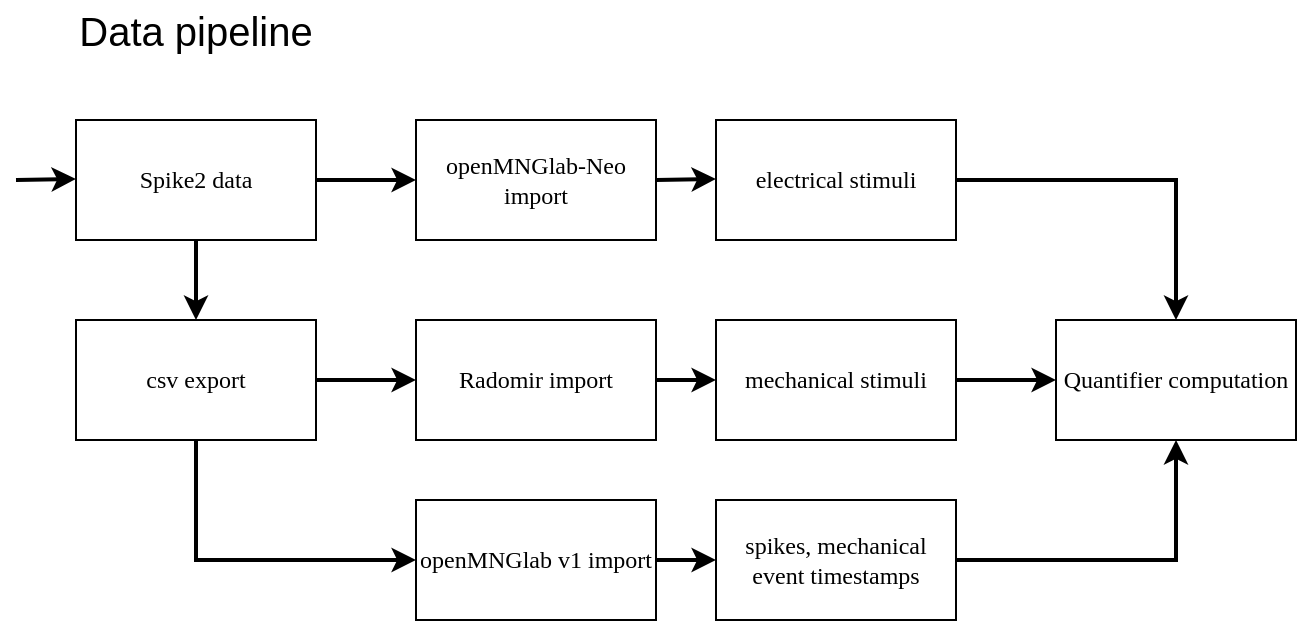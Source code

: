 <mxfile version="19.0.3" type="device"><diagram id="F6DTRvQVrR5BZs-p1AP8" name="Seite-1"><mxGraphModel dx="1106" dy="822" grid="1" gridSize="10" guides="1" tooltips="1" connect="1" arrows="1" fold="1" page="1" pageScale="1" pageWidth="827" pageHeight="1169" math="0" shadow="0"><root><mxCell id="0"/><mxCell id="1" parent="0"/><mxCell id="IBjWghrGG6WMK3rOXN_N-1" value="Spike2 data" style="rounded=0;whiteSpace=wrap;html=1;fontFamily=Verdana;" vertex="1" parent="1"><mxGeometry x="160" y="120" width="120" height="60" as="geometry"/></mxCell><mxCell id="IBjWghrGG6WMK3rOXN_N-2" value="Data pipeline" style="text;html=1;strokeColor=none;fillColor=none;align=center;verticalAlign=middle;whiteSpace=wrap;rounded=0;fontFamily=Helvetica;fontSize=20;" vertex="1" parent="1"><mxGeometry x="160" y="60" width="120" height="30" as="geometry"/></mxCell><mxCell id="IBjWghrGG6WMK3rOXN_N-3" value="" style="endArrow=classic;html=1;rounded=0;fontFamily=Verdana;strokeWidth=2;exitX=0.5;exitY=1;exitDx=0;exitDy=0;" edge="1" parent="1" source="IBjWghrGG6WMK3rOXN_N-1" target="IBjWghrGG6WMK3rOXN_N-4"><mxGeometry width="50" height="50" relative="1" as="geometry"><mxPoint x="310" y="240" as="sourcePoint"/><mxPoint x="360" y="190" as="targetPoint"/></mxGeometry></mxCell><mxCell id="IBjWghrGG6WMK3rOXN_N-4" value="csv export" style="rounded=0;whiteSpace=wrap;html=1;fontFamily=Verdana;" vertex="1" parent="1"><mxGeometry x="160" y="220" width="120" height="60" as="geometry"/></mxCell><mxCell id="IBjWghrGG6WMK3rOXN_N-17" value="" style="edgeStyle=orthogonalEdgeStyle;rounded=0;orthogonalLoop=1;jettySize=auto;html=1;fontFamily=Verdana;fontSize=12;strokeWidth=2;" edge="1" parent="1" source="IBjWghrGG6WMK3rOXN_N-5" target="IBjWghrGG6WMK3rOXN_N-6"><mxGeometry relative="1" as="geometry"/></mxCell><mxCell id="IBjWghrGG6WMK3rOXN_N-5" value="openMNGlab v1 import" style="rounded=0;whiteSpace=wrap;html=1;fontFamily=Verdana;" vertex="1" parent="1"><mxGeometry x="330" y="310" width="120" height="60" as="geometry"/></mxCell><mxCell id="IBjWghrGG6WMK3rOXN_N-6" value="spikes, mechanical event timestamps" style="rounded=0;whiteSpace=wrap;html=1;fontFamily=Verdana;fontSize=12;" vertex="1" parent="1"><mxGeometry x="480" y="310" width="120" height="60" as="geometry"/></mxCell><mxCell id="IBjWghrGG6WMK3rOXN_N-7" value="openMNGlab-Neo import" style="rounded=0;whiteSpace=wrap;html=1;fontFamily=Verdana;fontSize=12;" vertex="1" parent="1"><mxGeometry x="330" y="120" width="120" height="60" as="geometry"/></mxCell><mxCell id="IBjWghrGG6WMK3rOXN_N-8" value="electrical stimuli" style="rounded=0;whiteSpace=wrap;html=1;fontFamily=Verdana;fontSize=12;" vertex="1" parent="1"><mxGeometry x="480" y="120" width="120" height="60" as="geometry"/></mxCell><mxCell id="IBjWghrGG6WMK3rOXN_N-9" value="Radomir import" style="rounded=0;whiteSpace=wrap;html=1;fontFamily=Verdana;fontSize=12;" vertex="1" parent="1"><mxGeometry x="330" y="220" width="120" height="60" as="geometry"/></mxCell><mxCell id="IBjWghrGG6WMK3rOXN_N-18" value="" style="edgeStyle=orthogonalEdgeStyle;rounded=0;orthogonalLoop=1;jettySize=auto;html=1;fontFamily=Verdana;fontSize=12;strokeWidth=2;" edge="1" parent="1" source="IBjWghrGG6WMK3rOXN_N-10" target="IBjWghrGG6WMK3rOXN_N-12"><mxGeometry relative="1" as="geometry"/></mxCell><mxCell id="IBjWghrGG6WMK3rOXN_N-10" value="mechanical stimuli" style="rounded=0;whiteSpace=wrap;html=1;fontFamily=Verdana;fontSize=12;" vertex="1" parent="1"><mxGeometry x="480" y="220" width="120" height="60" as="geometry"/></mxCell><mxCell id="IBjWghrGG6WMK3rOXN_N-11" value="" style="endArrow=classic;html=1;rounded=0;fontFamily=Verdana;strokeWidth=2;exitX=1;exitY=0.5;exitDx=0;exitDy=0;entryX=0;entryY=0.5;entryDx=0;entryDy=0;" edge="1" parent="1" source="IBjWghrGG6WMK3rOXN_N-1" target="IBjWghrGG6WMK3rOXN_N-7"><mxGeometry width="50" height="50" relative="1" as="geometry"><mxPoint x="230" y="190" as="sourcePoint"/><mxPoint x="230" y="230" as="targetPoint"/></mxGeometry></mxCell><mxCell id="IBjWghrGG6WMK3rOXN_N-12" value="Quantifier computation" style="rounded=0;whiteSpace=wrap;html=1;fontFamily=Verdana;fontSize=12;" vertex="1" parent="1"><mxGeometry x="650" y="220" width="120" height="60" as="geometry"/></mxCell><mxCell id="IBjWghrGG6WMK3rOXN_N-13" value="" style="endArrow=classic;html=1;rounded=0;fontFamily=Verdana;strokeWidth=2;entryX=0;entryY=0.5;entryDx=0;entryDy=0;exitX=1;exitY=0.5;exitDx=0;exitDy=0;" edge="1" parent="1" source="IBjWghrGG6WMK3rOXN_N-7"><mxGeometry width="50" height="50" relative="1" as="geometry"><mxPoint x="460" y="170" as="sourcePoint"/><mxPoint x="480" y="149.5" as="targetPoint"/></mxGeometry></mxCell><mxCell id="IBjWghrGG6WMK3rOXN_N-14" value="" style="endArrow=classic;html=1;rounded=0;fontFamily=Verdana;strokeWidth=2;exitX=1;exitY=0.5;exitDx=0;exitDy=0;entryX=0;entryY=0.5;entryDx=0;entryDy=0;" edge="1" parent="1" source="IBjWghrGG6WMK3rOXN_N-4" target="IBjWghrGG6WMK3rOXN_N-9"><mxGeometry width="50" height="50" relative="1" as="geometry"><mxPoint x="300" y="170" as="sourcePoint"/><mxPoint x="350" y="170" as="targetPoint"/></mxGeometry></mxCell><mxCell id="IBjWghrGG6WMK3rOXN_N-15" value="" style="endArrow=classic;html=1;rounded=0;fontFamily=Verdana;strokeWidth=2;exitX=1;exitY=0.5;exitDx=0;exitDy=0;entryX=0;entryY=0.5;entryDx=0;entryDy=0;" edge="1" parent="1" source="IBjWghrGG6WMK3rOXN_N-9" target="IBjWghrGG6WMK3rOXN_N-10"><mxGeometry width="50" height="50" relative="1" as="geometry"><mxPoint x="310" y="180" as="sourcePoint"/><mxPoint x="360" y="180" as="targetPoint"/></mxGeometry></mxCell><mxCell id="IBjWghrGG6WMK3rOXN_N-16" value="" style="endArrow=classic;html=1;rounded=0;fontFamily=Verdana;strokeWidth=2;exitX=0.5;exitY=1;exitDx=0;exitDy=0;entryX=0;entryY=0.5;entryDx=0;entryDy=0;" edge="1" parent="1" source="IBjWghrGG6WMK3rOXN_N-4" target="IBjWghrGG6WMK3rOXN_N-5"><mxGeometry width="50" height="50" relative="1" as="geometry"><mxPoint x="290" y="260" as="sourcePoint"/><mxPoint x="340" y="260" as="targetPoint"/><Array as="points"><mxPoint x="220" y="340"/></Array></mxGeometry></mxCell><mxCell id="IBjWghrGG6WMK3rOXN_N-19" value="" style="edgeStyle=orthogonalEdgeStyle;rounded=0;orthogonalLoop=1;jettySize=auto;html=1;fontFamily=Verdana;fontSize=12;strokeWidth=2;exitX=1;exitY=0.5;exitDx=0;exitDy=0;entryX=0.5;entryY=0;entryDx=0;entryDy=0;" edge="1" parent="1" source="IBjWghrGG6WMK3rOXN_N-8" target="IBjWghrGG6WMK3rOXN_N-12"><mxGeometry relative="1" as="geometry"><mxPoint x="630" y="160" as="sourcePoint"/><mxPoint x="680" y="160" as="targetPoint"/></mxGeometry></mxCell><mxCell id="IBjWghrGG6WMK3rOXN_N-20" value="" style="edgeStyle=orthogonalEdgeStyle;rounded=0;orthogonalLoop=1;jettySize=auto;html=1;fontFamily=Verdana;fontSize=12;strokeWidth=2;exitX=1;exitY=0.5;exitDx=0;exitDy=0;entryX=0.5;entryY=1;entryDx=0;entryDy=0;" edge="1" parent="1" source="IBjWghrGG6WMK3rOXN_N-6" target="IBjWghrGG6WMK3rOXN_N-12"><mxGeometry relative="1" as="geometry"><mxPoint x="670" y="360" as="sourcePoint"/><mxPoint x="720" y="360" as="targetPoint"/></mxGeometry></mxCell><mxCell id="IBjWghrGG6WMK3rOXN_N-21" value="" style="endArrow=classic;html=1;rounded=0;fontFamily=Verdana;strokeWidth=2;entryX=0;entryY=0.5;entryDx=0;entryDy=0;exitX=1;exitY=0.5;exitDx=0;exitDy=0;" edge="1" parent="1"><mxGeometry width="50" height="50" relative="1" as="geometry"><mxPoint x="130" y="150" as="sourcePoint"/><mxPoint x="160" y="149.5" as="targetPoint"/></mxGeometry></mxCell></root></mxGraphModel></diagram></mxfile>